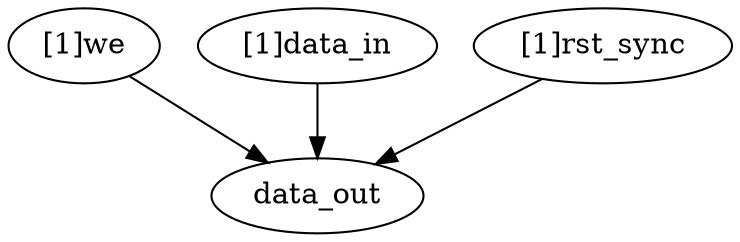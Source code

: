 strict digraph "" {
	"[1]we"	 [complexity=1,
		importance=0.636363488065,
		rank=0.636363488065];
	data_out	 [complexity=0,
		importance=0.454545232098,
		rank=0.0];
	"[1]we" -> data_out;
	"[1]data_in"	 [complexity=2,
		importance=0.636363488065,
		rank=0.318181744033];
	"[1]data_in" -> data_out;
	"[1]rst_sync"	 [complexity=1,
		importance=1.09090872016,
		rank=1.09090872016];
	"[1]rst_sync" -> data_out;
}
